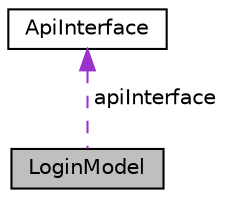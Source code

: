 digraph "LoginModel"
{
 // LATEX_PDF_SIZE
  edge [fontname="Helvetica",fontsize="10",labelfontname="Helvetica",labelfontsize="10"];
  node [fontname="Helvetica",fontsize="10",shape=record];
  Node1 [label="LoginModel",height=0.2,width=0.4,color="black", fillcolor="grey75", style="filled", fontcolor="black",tooltip="\"Brain\" for the Login page"];
  Node2 -> Node1 [dir="back",color="darkorchid3",fontsize="10",style="dashed",label=" apiInterface" ,fontname="Helvetica"];
  Node2 [label="ApiInterface",height=0.2,width=0.4,color="black", fillcolor="white", style="filled",URL="$interfacecom_1_1example_1_1lmrs_1_1model_1_1ApiInterface.html",tooltip="Interface for communication between client(Android app) and server(API)"];
}
